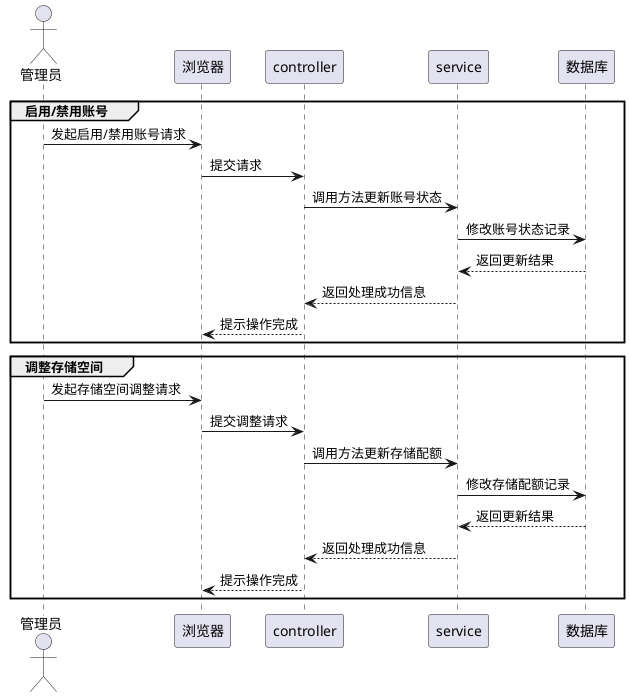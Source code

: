 @startuml
actor 管理员 as Admin
participant 浏览器 as Browser
participant controller as Controller
participant service as Service
participant 数据库 as DB

group 启用/禁用账号
  Admin -> Browser : 发起启用/禁用账号请求
  Browser -> Controller : 提交请求
  Controller -> Service : 调用方法更新账号状态
  Service -> DB : 修改账号状态记录
  DB --> Service : 返回更新结果
  Service --> Controller : 返回处理成功信息
  Controller --> Browser : 提示操作完成
end

group 调整存储空间
  Admin -> Browser : 发起存储空间调整请求
  Browser -> Controller : 提交调整请求
  Controller -> Service : 调用方法更新存储配额
  Service -> DB : 修改存储配额记录
  DB --> Service : 返回更新结果
  Service --> Controller : 返回处理成功信息
  Controller --> Browser : 提示操作完成
end
@enduml
